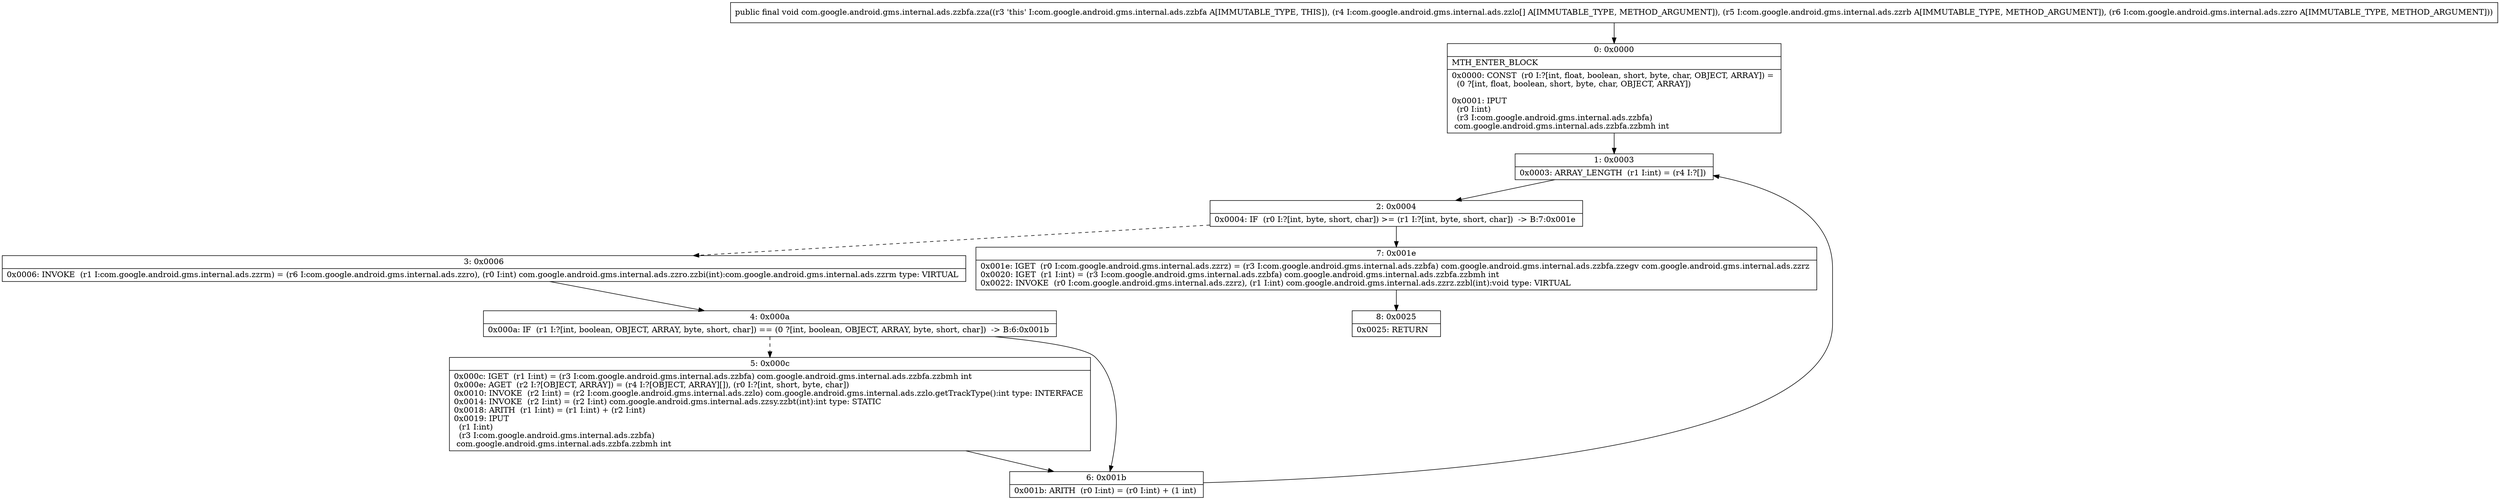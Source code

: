 digraph "CFG forcom.google.android.gms.internal.ads.zzbfa.zza([Lcom\/google\/android\/gms\/internal\/ads\/zzlo;Lcom\/google\/android\/gms\/internal\/ads\/zzrb;Lcom\/google\/android\/gms\/internal\/ads\/zzro;)V" {
Node_0 [shape=record,label="{0\:\ 0x0000|MTH_ENTER_BLOCK\l|0x0000: CONST  (r0 I:?[int, float, boolean, short, byte, char, OBJECT, ARRAY]) = \l  (0 ?[int, float, boolean, short, byte, char, OBJECT, ARRAY])\l \l0x0001: IPUT  \l  (r0 I:int)\l  (r3 I:com.google.android.gms.internal.ads.zzbfa)\l com.google.android.gms.internal.ads.zzbfa.zzbmh int \l}"];
Node_1 [shape=record,label="{1\:\ 0x0003|0x0003: ARRAY_LENGTH  (r1 I:int) = (r4 I:?[]) \l}"];
Node_2 [shape=record,label="{2\:\ 0x0004|0x0004: IF  (r0 I:?[int, byte, short, char]) \>= (r1 I:?[int, byte, short, char])  \-\> B:7:0x001e \l}"];
Node_3 [shape=record,label="{3\:\ 0x0006|0x0006: INVOKE  (r1 I:com.google.android.gms.internal.ads.zzrm) = (r6 I:com.google.android.gms.internal.ads.zzro), (r0 I:int) com.google.android.gms.internal.ads.zzro.zzbi(int):com.google.android.gms.internal.ads.zzrm type: VIRTUAL \l}"];
Node_4 [shape=record,label="{4\:\ 0x000a|0x000a: IF  (r1 I:?[int, boolean, OBJECT, ARRAY, byte, short, char]) == (0 ?[int, boolean, OBJECT, ARRAY, byte, short, char])  \-\> B:6:0x001b \l}"];
Node_5 [shape=record,label="{5\:\ 0x000c|0x000c: IGET  (r1 I:int) = (r3 I:com.google.android.gms.internal.ads.zzbfa) com.google.android.gms.internal.ads.zzbfa.zzbmh int \l0x000e: AGET  (r2 I:?[OBJECT, ARRAY]) = (r4 I:?[OBJECT, ARRAY][]), (r0 I:?[int, short, byte, char]) \l0x0010: INVOKE  (r2 I:int) = (r2 I:com.google.android.gms.internal.ads.zzlo) com.google.android.gms.internal.ads.zzlo.getTrackType():int type: INTERFACE \l0x0014: INVOKE  (r2 I:int) = (r2 I:int) com.google.android.gms.internal.ads.zzsy.zzbt(int):int type: STATIC \l0x0018: ARITH  (r1 I:int) = (r1 I:int) + (r2 I:int) \l0x0019: IPUT  \l  (r1 I:int)\l  (r3 I:com.google.android.gms.internal.ads.zzbfa)\l com.google.android.gms.internal.ads.zzbfa.zzbmh int \l}"];
Node_6 [shape=record,label="{6\:\ 0x001b|0x001b: ARITH  (r0 I:int) = (r0 I:int) + (1 int) \l}"];
Node_7 [shape=record,label="{7\:\ 0x001e|0x001e: IGET  (r0 I:com.google.android.gms.internal.ads.zzrz) = (r3 I:com.google.android.gms.internal.ads.zzbfa) com.google.android.gms.internal.ads.zzbfa.zzegv com.google.android.gms.internal.ads.zzrz \l0x0020: IGET  (r1 I:int) = (r3 I:com.google.android.gms.internal.ads.zzbfa) com.google.android.gms.internal.ads.zzbfa.zzbmh int \l0x0022: INVOKE  (r0 I:com.google.android.gms.internal.ads.zzrz), (r1 I:int) com.google.android.gms.internal.ads.zzrz.zzbl(int):void type: VIRTUAL \l}"];
Node_8 [shape=record,label="{8\:\ 0x0025|0x0025: RETURN   \l}"];
MethodNode[shape=record,label="{public final void com.google.android.gms.internal.ads.zzbfa.zza((r3 'this' I:com.google.android.gms.internal.ads.zzbfa A[IMMUTABLE_TYPE, THIS]), (r4 I:com.google.android.gms.internal.ads.zzlo[] A[IMMUTABLE_TYPE, METHOD_ARGUMENT]), (r5 I:com.google.android.gms.internal.ads.zzrb A[IMMUTABLE_TYPE, METHOD_ARGUMENT]), (r6 I:com.google.android.gms.internal.ads.zzro A[IMMUTABLE_TYPE, METHOD_ARGUMENT])) }"];
MethodNode -> Node_0;
Node_0 -> Node_1;
Node_1 -> Node_2;
Node_2 -> Node_3[style=dashed];
Node_2 -> Node_7;
Node_3 -> Node_4;
Node_4 -> Node_5[style=dashed];
Node_4 -> Node_6;
Node_5 -> Node_6;
Node_6 -> Node_1;
Node_7 -> Node_8;
}


